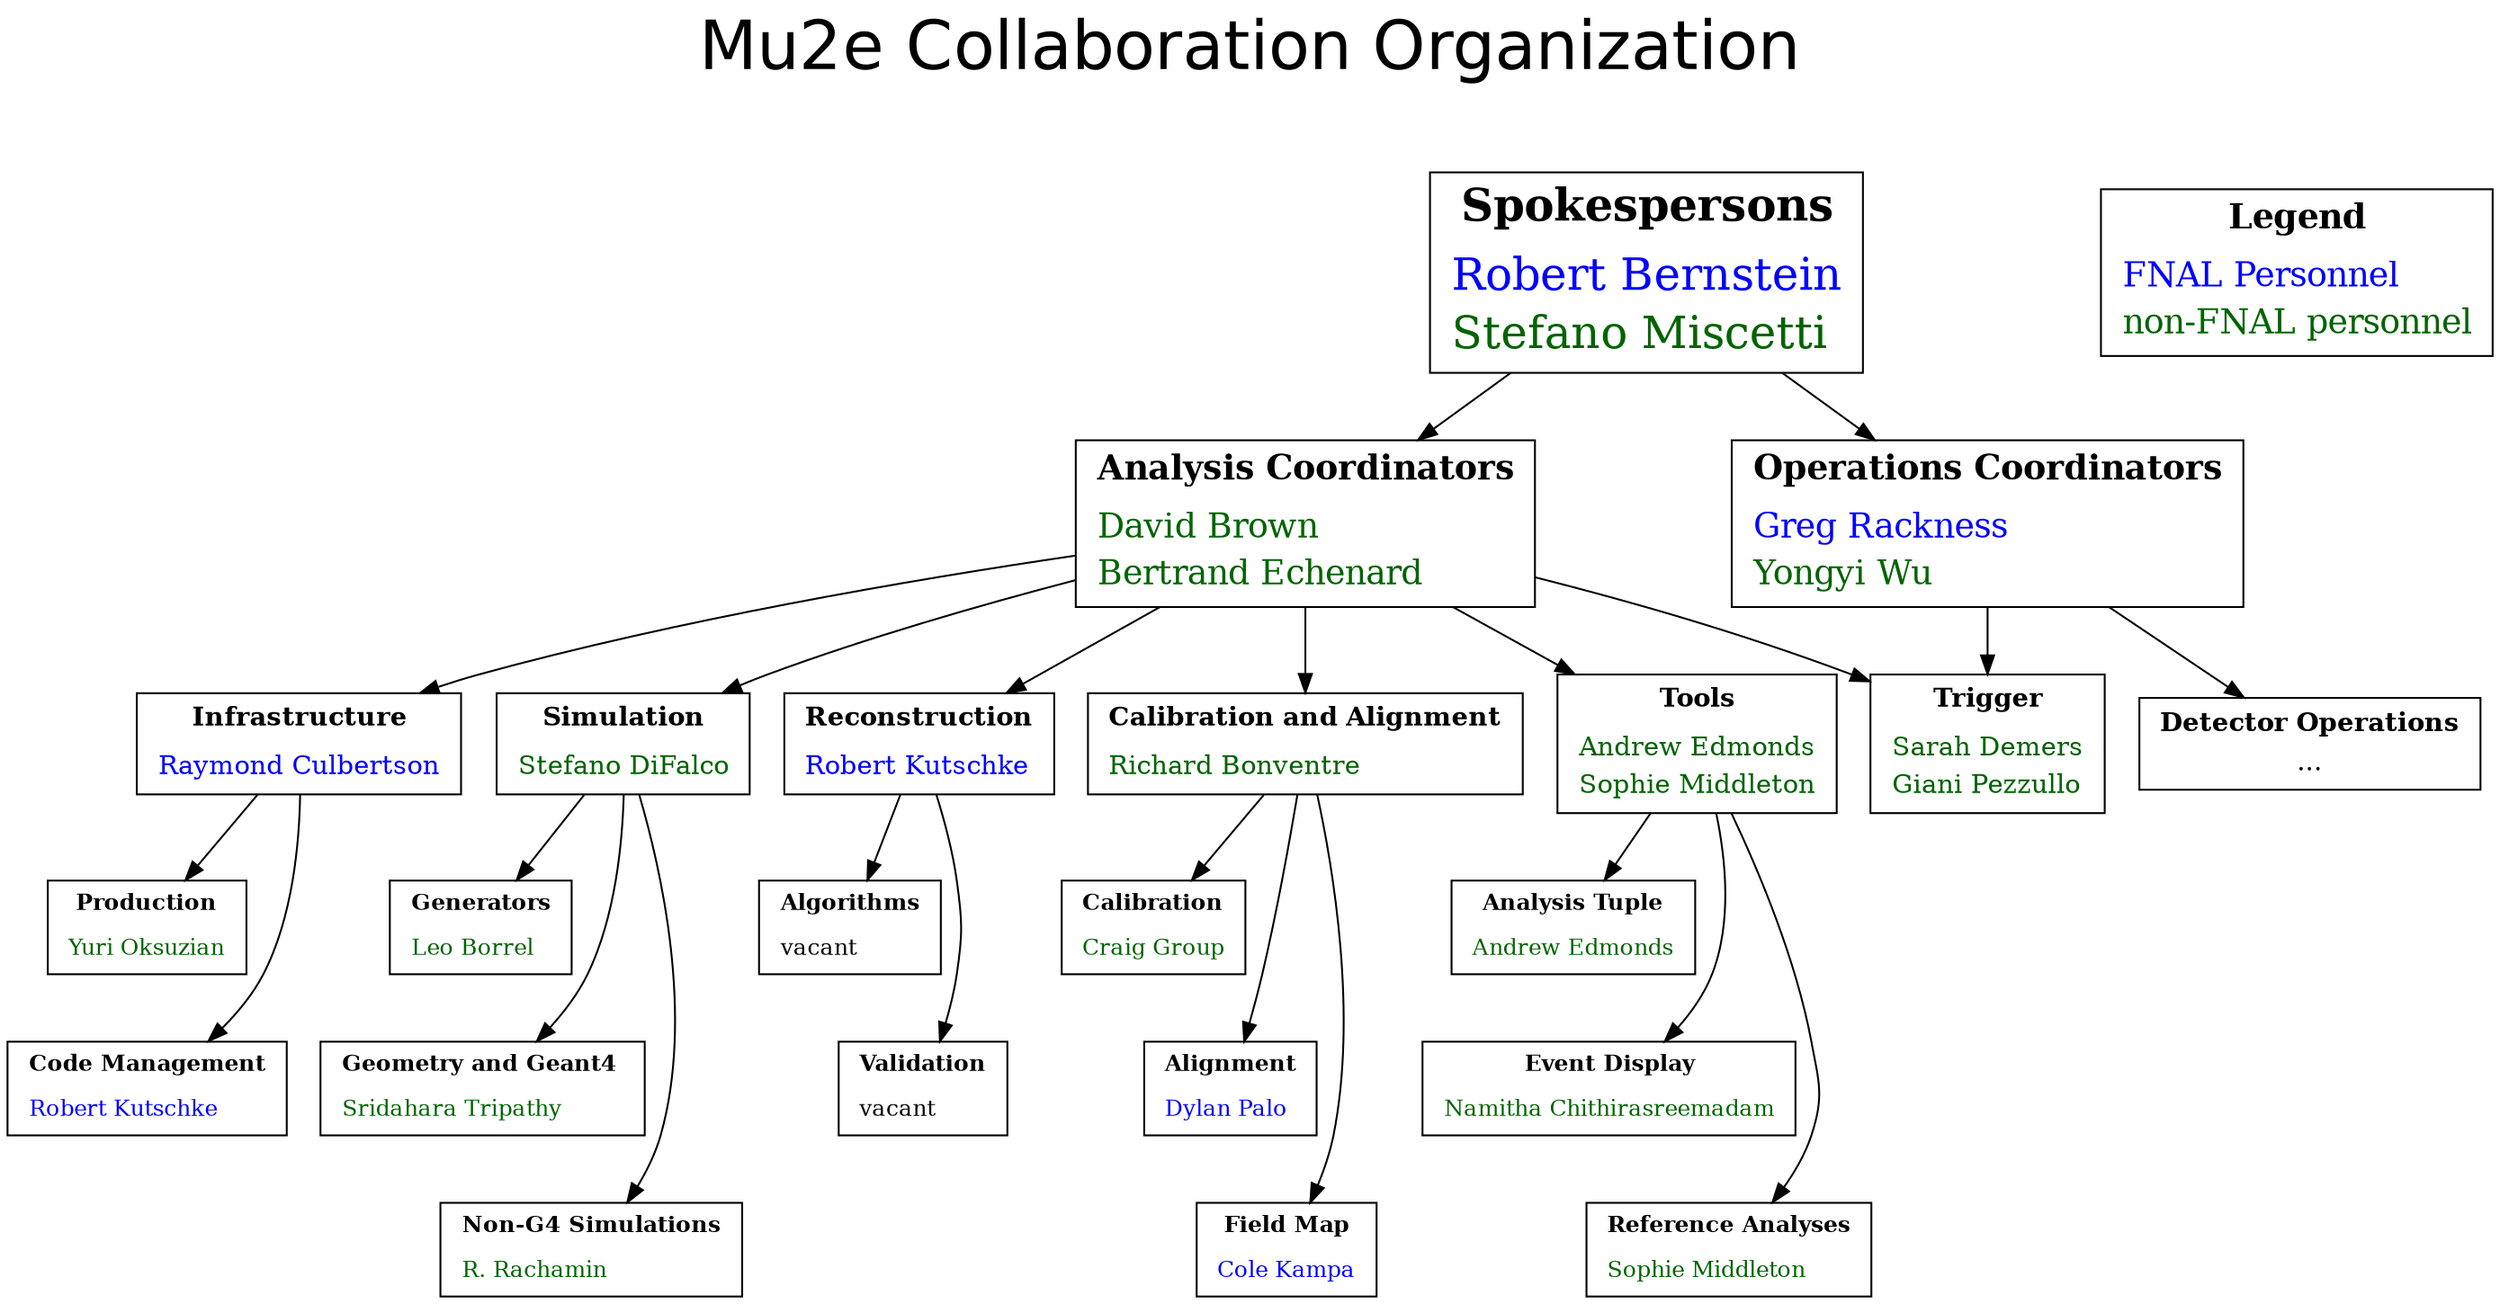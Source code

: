 /*  Mu2e org chart, analysis branch only
 * To compile:
 *
 *     dot -T(suf) Production/Documents/OrgChart_Analysis.dot -o OrgChart_Analysis.(suf), suf=tiff, jpg, pdf, ...
 *    See https://graphviz.gitlab.io/documentation/ for more details
 *
 */

digraph OrgChart {
  /* size="14,11"; */
  label = "Mu2e Collaboration Organization
    ";
  fontname="Helvetica";
  fontsize="36";
  labelloc = t;


  /* L1 and L2 */

  Spokespersons [shape=box, peripheries=1, color=black, fontsize="24",
                label=<<table border="0" cellborder="0" cellspacing="1">
                  <tr><td align="center"><b>Spokespersons</b></td></tr>
                  <tr><td align="center"></td></tr>
                  <tr><td align="left"><font color="blue" >Robert Bernstein</font></td></tr>
                  <tr><td align="left"><font color="darkgreen">Stefano Miscetti</font></td></tr>
                  </table>>];
  dummy [style="invisible" width=1];

  Legend [shape=box, peripheries=1, color=black, fontsize="18",
         label=<<table border="0" cellborder="0" cellspacing="1">
           <tr><td align="center"><b>Legend</b></td></tr>
           <tr><td align="center"></td></tr>
           <tr><td align="left"><font color="blue">FNAL Personnel </font></td></tr>
           <tr><td align="left"><font color="darkgreen">non-FNAL personnel</font></td></tr>
           </table>>];
  {rank=same Spokespersons dummy Legend };

  Analysis_Coordinators [shape=box, peripheries=1, color=black, fontsize="18",
                        label=<<table border="0" cellborder="0" cellspacing="1">
                          <tr><td align="center"><b>Analysis Coordinators</b></td></tr>
                          <tr><td align="center"></td></tr>
                          <tr><td align="left"><font color="darkgreen">David Brown</font></td></tr>
                          <tr><td align="left"><font color="darkgreen">Bertrand Echenard</font></td></tr>
                          </table>>];

  Operations_Coordinators [shape=box, peripheries=1, color=black, fontsize="18",
                          label=<<table border="0" cellborder="0" cellspacing="1">
                            <tr><td align="center"><b>Operations Coordinators</b></td></tr>
                            <tr><td align="center"></td></tr>
                            <tr><td align="left"><font color="blue">Greg Rackness</font></td></tr>
                            <tr><td align="left"><font color="darkgreen">Yongyi Wu</font></td></tr>
                            </table>>];

  Spokespersons -> Analysis_Coordinators;
  Spokespersons -> Operations_Coordinators;

  {rank=same Analysis_Coordinators Operations_Coordinators };

  /* Analysis L3 */

  Infrastructure [shape=box, peripheries=1, color=black, fontsize="14",
                 label=<<table border="0" cellborder="0" cellspacing="1">
                   <tr><td align="center"><b>Infrastructure</b></td></tr>
                   <tr><td align="center"></td></tr>
                   <tr><td align="left"><font color="blue">Raymond Culbertson</font></td></tr>
                   </table>>];
  Simulation [shape=box, peripheries=1, color=black, fontsize="14",
             label=<<table border="0" cellborder="0" cellspacing="1">
               <tr><td align="center"><b>Simulation</b></td></tr>
               <tr><td align="center"></td></tr>
               <tr><td align="left"><font color="darkgreen">Stefano DiFalco</font></td></tr>
               </table>>];
  Reconstruction [shape=box, peripheries=1, color=black, fontsize="14",
                 label=<<table border="0" cellborder="0" cellspacing="1">
                   <tr><td align="center"><b>Reconstruction</b></td></tr>
                   <tr><td align="center"></td></tr>
                   <tr><td align="left"><font color="blue">Robert Kutschke</font></td></tr>
                   </table>>];
  CalAlign [shape=box, peripheries=1, color=black, fontsize="14",
           label=<<table border="0" cellborder="0" cellspacing="1">
             <tr><td align="center"><b>Calibration and Alignment</b></td></tr>
             <tr><td align="center"></td></tr>
             <tr><td align="left"><font color="darkgreen">Richard Bonventre</font></td></tr>
             </table>>];

  Tools [shape=box, peripheries=1, color=black, fontsize="14",
        label=<<table border="0" cellborder="0" cellspacing="1">
          <tr><td align="center"><b>Tools</b></td></tr>
          <tr><td align="center"></td></tr>
          <tr><td align="left"><font color="darkgreen">Andrew Edmonds</font></td></tr>
          <tr><td align="left"><font color="darkgreen">Sophie Middleton</font></td></tr>
          </table>>];

  /* Common  L3 */

  Trigger [shape=box, peripheries=1, color=black, fontsize="14",
          label=<<table border="0" cellborder="0" cellspacing="1">
            <tr><td align="center"><b>Trigger</b></td></tr>
            <tr><td align="center"></td></tr>
            <tr><td align="left"><font color="darkgreen">Sarah Demers</font></td></tr>
            <tr><td align="left"><font color="darkgreen">Giani Pezzullo</font></td></tr>
            </table>>];

  /* Ops L3 */

  Detector_Operations [shape=box, peripheries=1, color=black, fontsize="14",
                      label=<<table border="0" cellborder="0" cellspacing="1">
                        <tr><td align="center"><b>Detector Operations</b></td></tr>
                        <tr><td align="center">...</td></tr>
                        </table>>];

  Analysis_Coordinators -> Infrastructure,Simulation,Reconstruction,CalAlign,Tools,Trigger;
  Operations_Coordinators -> Trigger,Detector_Operations;
  {rank=same Infrastructure Simulation Reconstruction CalAlign Tools Trigger Detector_Operations};

  /* Infrastructure L4 */

  Production [shape=box, peripheries=1, color=black, fontsize="12",
             label=<<table border="0" cellborder="0" cellspacing="1">
               <tr><td align="center"><b>Production</b></td></tr>
               <tr><td align="center"></td></tr>
               <tr><td align="left"><font color="darkgreen">Yuri Oksuzian</font></td></tr>
               </table>>];

  Code [shape=box, peripheries=1, color=black, fontsize="12",
       label=<<table border="0" cellborder="0" cellspacing="1">
         <tr><td align="center"><b>Code Management</b></td></tr>
         <tr><td align="center"></td></tr>
         <tr><td align="left"><font color="blue">Robert Kutschke</font></td></tr>
         </table>>];

  Infrastructure->Production,Code;
  Production->Code [style="invisible" dir="none"];
  /* Calibration L4 */

  Calibration [shape=box, peripheries=1, color=black, fontsize="12",
              label=<<table border="0" cellborder="0" cellspacing="1">
                <tr><td align="center"><b>Calibration</b></td></tr>
                <tr><td align="center"></td></tr>
                <tr><td align="left"><font color="darkgreen">Craig Group</font></td></tr>
                </table>>];

  Alignment [shape=box, peripheries=1, color=black, fontsize="12",
            label=<<table border="0" cellborder="0" cellspacing="1">
              <tr><td align="center"><b>Alignment</b></td></tr>
              <tr><td align="center"></td></tr>
              <tr><td align="left"><font color="blue">Dylan Palo</font></td></tr>
              </table>>];

  Field_Map [shape=box, peripheries=1, color=black, fontsize="12",
            label=<<table border="0" cellborder="0" cellspacing="1">
              <tr><td align="center"><b>Field Map</b></td></tr>
              <tr><td align="center"></td></tr>
              <tr><td align="left"><font color="blue">Cole Kampa</font></td></tr>
              </table>>];

  CalAlign->Calibration,Alignment,Field_Map;
  Calibration->Alignment->Field_Map [style="invisible" dir="none"];

  /* Simulation L4 */
  Generators [shape=box, peripheries=1, color=black, fontsize="12",
             label=<<table border="0" cellborder="0" cellspacing="1">
               <tr><td align="center"><b>Generators</b></td></tr>
               <tr><td align="center"></td></tr>
               <tr><td align="left"><font color="darkgreen">Leo Borrel</font></td></tr>
               </table>>];
  Geometry [shape=box, peripheries=1, color=black, fontsize="12",
           label=<<table border="0" cellborder="0" cellspacing="1">
             <tr><td align="center"><b>Geometry and Geant4 </b></td></tr>
             <tr><td align="center"></td></tr>
             <tr><td align="left"><font color="darkgreen">Sridahara Tripathy</font></td></tr>
             </table>>];
  Other [shape=box, peripheries=1, color=black, fontsize="12",
        label=<<table border="0" cellborder="0" cellspacing="1">
          <tr><td align="center"><b>Non-G4 Simulations</b></td></tr>
          <tr><td align="center"></td></tr>
          <tr><td align="left"><font color="darkgreen">R. Rachamin</font></td></tr>
          </table>>];

  Simulation->Generators,Geometry,Other;
  Generators->Geometry->Other [style="invisible" dir="none"];

  /* Reconstruction L4 */

  Algorithms [shape=box, peripheries=1, color=black, fontsize="12",
             label=<<table border="0" cellborder="0" cellspacing="1">
               <tr><td align="center"><b>Algorithms</b></td></tr>
               <tr><td align="center"></td></tr>
               <tr><td align="left"><font color="black">vacant</font></td></tr>
               </table>>];
  Validation [shape=box, peripheries=1, color=black, fontsize="12",
             label=<<table border="0" cellborder="0" cellspacing="1">
               <tr><td align="center"><b>Validation</b></td></tr>
               <tr><td align="center"></td></tr>
               <tr><td align="left"><font color="black">vacant</font></td></tr>
               </table>>];
  Reconstruction->Algorithms,Validation;
  Algorithms->Validation [style="invisible" dir="none"];

  /* Tools L4 */

  Tuple [shape=box, peripheries=1, color=black, fontsize="12",
             label=<<table border="0" cellborder="0" cellspacing="1">
               <tr><td align="center"><b>Analysis Tuple</b></td></tr>
               <tr><td align="center"></td></tr>
               <tr><td align="left"><font color="darkgreen">Andrew Edmonds</font></td></tr>
               </table>>];
  Display [shape=box, peripheries=1, color=black, fontsize="12",
             label=<<table border="0" cellborder="0" cellspacing="1">
               <tr><td align="center"><b>Event Display</b></td></tr>
               <tr><td align="center"></td></tr>
               <tr><td align="left"><font color="darkgreen">Namitha Chithirasreemadam</font></td></tr>
               </table>>];

  Reference [shape=box, peripheries=1, color=black, fontsize="12",
             label=<<table border="0" cellborder="0" cellspacing="1">
               <tr><td align="center"><b>Reference Analyses</b></td></tr>
               <tr><td align="center"></td></tr>
               <tr><td align="left"><font color="darkgreen">Sophie Middleton</font></td></tr>
               </table>>];

  Tools->Tuple,Display,Reference;
  Tuple->Display->Reference [style="invisible" dir="none"];

}

